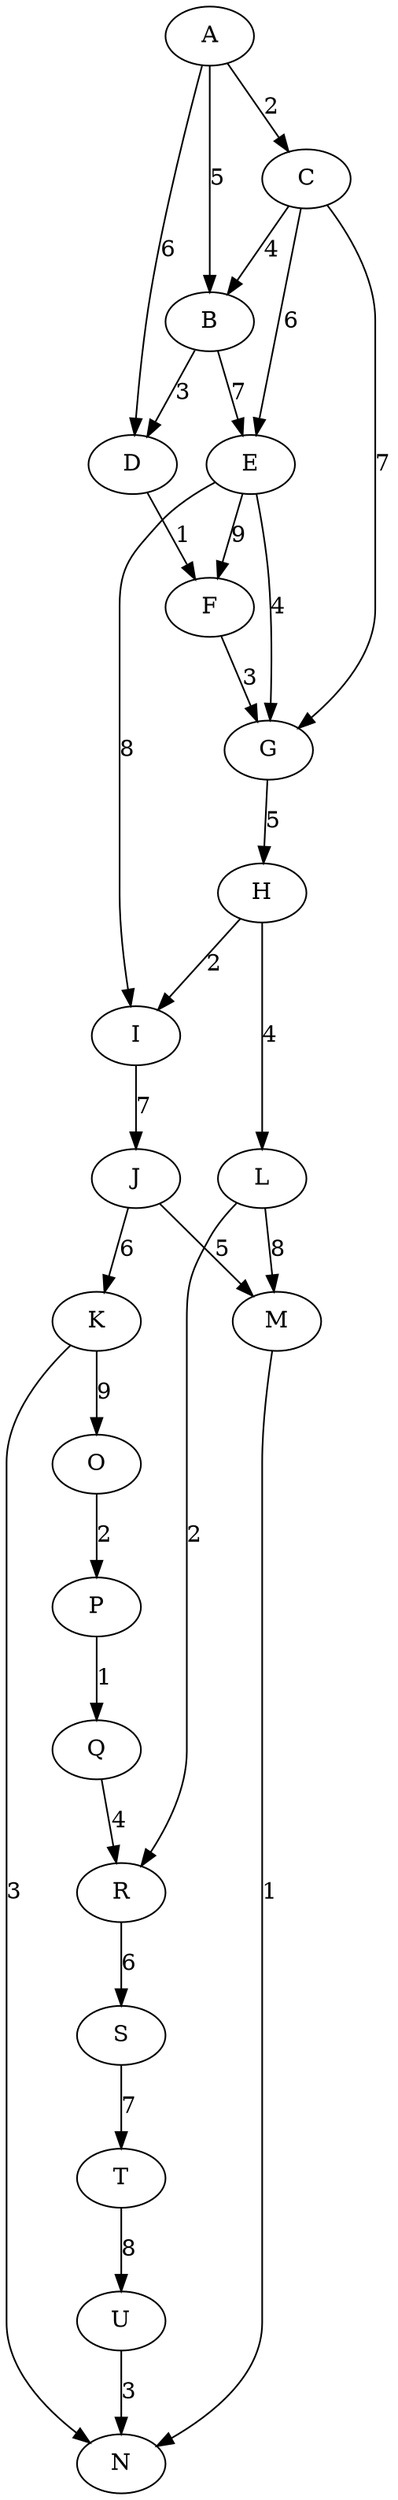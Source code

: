 digraph maze3 {
    A -> B [label=5];
    A -> C [label=2];
    B -> D [label=3];
    B -> E [label=7];
    C -> E [label=6];
    D -> F [label=1];
    E -> F [label=9];
    E -> G [label=4];
    F -> G [label=3];
    G -> H [label=5];
    H -> I [label=2];
    I -> J [label=7];
    J -> K [label=6];
    H -> L [label=4];
    L -> M [label=8];
    M -> N [label=1];
    K -> N [label=3];
    J -> M [label=5];
    A -> D [label=6];
    C -> B [label=4];
    C -> G [label=7];
    E -> I [label=8];
    K -> O [label=9];
    O -> P [label=2];
    P -> Q [label=1];
    Q -> R [label=4];
    R -> S [label=6];
    S -> T [label=7];
    T -> U [label=8];
    U -> N [label=3];
    L -> R [label=2];
}
